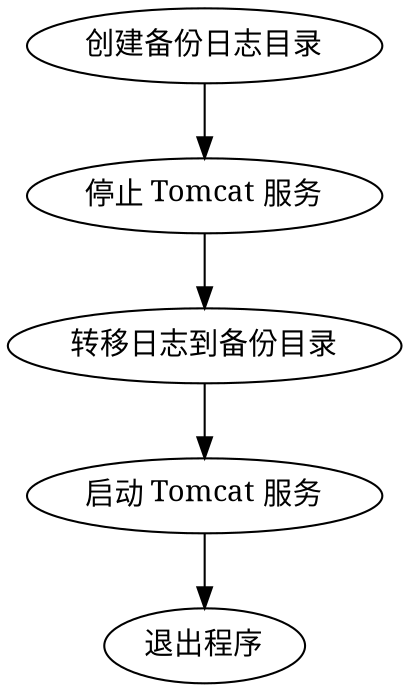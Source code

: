 digraph  flowchart{
    
    node [fontname="simsun"];
    A [label="创建备份日志目录"]
    B [label="停止 Tomcat 服务"]
    C [label="转移日志到备份目录"]
    D [label="启动 Tomcat 服务"]
    E [label="退出程序"]
    A->B
    B->C
    C->D
    D->E
}